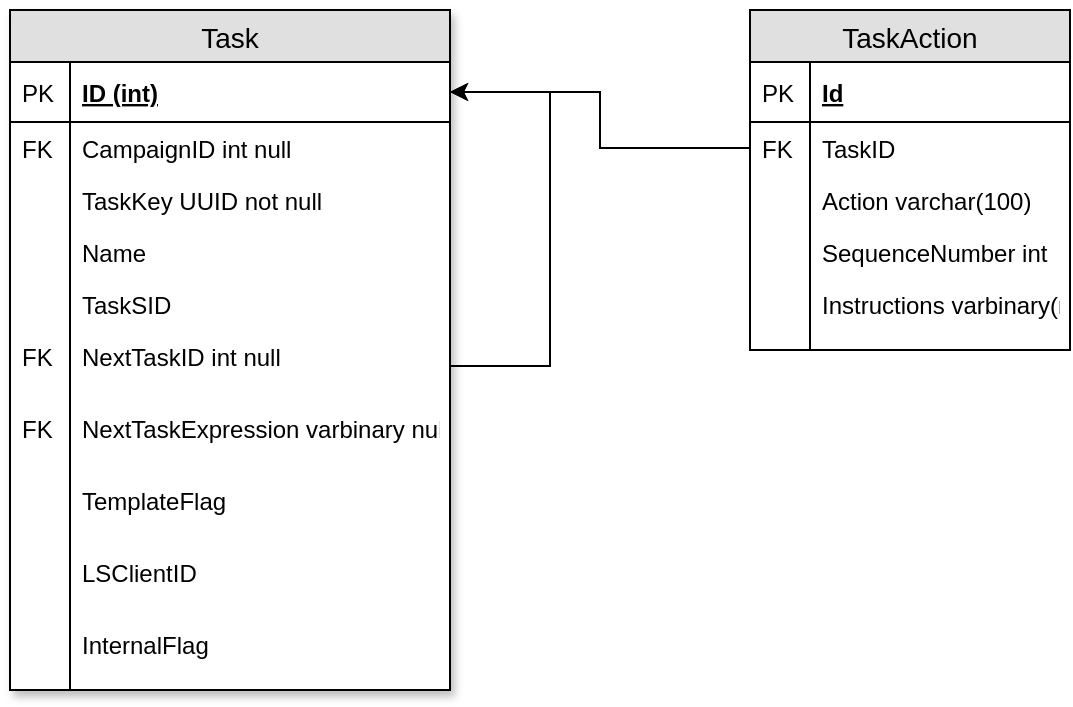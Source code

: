 <mxfile version="11.0.7" type="github"><diagram id="diwR81ZOw-nYrI9yKKtl" name="Page-1"><mxGraphModel dx="1704" dy="1181" grid="1" gridSize="10" guides="1" tooltips="1" connect="1" arrows="1" fold="1" page="1" pageScale="1" pageWidth="1100" pageHeight="850" math="0" shadow="0"><root><mxCell id="0"/><mxCell id="1" parent="0"/><mxCell id="_a_3p84vd4rVCwvMO2JS-1" value="Task" style="swimlane;fontStyle=0;childLayout=stackLayout;horizontal=1;startSize=26;fillColor=#e0e0e0;horizontalStack=0;resizeParent=1;resizeParentMax=0;resizeLast=0;collapsible=1;marginBottom=0;swimlaneFillColor=#ffffff;align=center;fontSize=14;shadow=1;" parent="1" vertex="1"><mxGeometry x="50" y="330" width="220" height="340" as="geometry"/></mxCell><mxCell id="_a_3p84vd4rVCwvMO2JS-2" value="ID (int)" style="shape=partialRectangle;top=0;left=0;right=0;bottom=1;align=left;verticalAlign=middle;fillColor=none;spacingLeft=34;spacingRight=4;overflow=hidden;rotatable=0;points=[[0,0.5],[1,0.5]];portConstraint=eastwest;dropTarget=0;fontStyle=5;fontSize=12;" parent="_a_3p84vd4rVCwvMO2JS-1" vertex="1"><mxGeometry y="26" width="220" height="30" as="geometry"/></mxCell><mxCell id="_a_3p84vd4rVCwvMO2JS-3" value="PK" style="shape=partialRectangle;top=0;left=0;bottom=0;fillColor=none;align=left;verticalAlign=middle;spacingLeft=4;spacingRight=4;overflow=hidden;rotatable=0;points=[];portConstraint=eastwest;part=1;fontSize=12;" parent="_a_3p84vd4rVCwvMO2JS-2" vertex="1" connectable="0"><mxGeometry width="30" height="30" as="geometry"/></mxCell><mxCell id="_a_3p84vd4rVCwvMO2JS-4" value="CampaignID int null" style="shape=partialRectangle;top=0;left=0;right=0;bottom=0;align=left;verticalAlign=top;fillColor=none;spacingLeft=34;spacingRight=4;overflow=hidden;rotatable=0;points=[[0,0.5],[1,0.5]];portConstraint=eastwest;dropTarget=0;fontSize=12;" parent="_a_3p84vd4rVCwvMO2JS-1" vertex="1"><mxGeometry y="56" width="220" height="26" as="geometry"/></mxCell><mxCell id="_a_3p84vd4rVCwvMO2JS-5" value="FK" style="shape=partialRectangle;top=0;left=0;bottom=0;fillColor=none;align=left;verticalAlign=top;spacingLeft=4;spacingRight=4;overflow=hidden;rotatable=0;points=[];portConstraint=eastwest;part=1;fontSize=12;" parent="_a_3p84vd4rVCwvMO2JS-4" vertex="1" connectable="0"><mxGeometry width="30" height="26" as="geometry"/></mxCell><mxCell id="_a_3p84vd4rVCwvMO2JS-53" value="TaskKey UUID not null" style="shape=partialRectangle;top=0;left=0;right=0;bottom=0;align=left;verticalAlign=top;fillColor=none;spacingLeft=34;spacingRight=4;overflow=hidden;rotatable=0;points=[[0,0.5],[1,0.5]];portConstraint=eastwest;dropTarget=0;fontSize=12;" parent="_a_3p84vd4rVCwvMO2JS-1" vertex="1"><mxGeometry y="82" width="220" height="26" as="geometry"/></mxCell><mxCell id="_a_3p84vd4rVCwvMO2JS-54" value="" style="shape=partialRectangle;top=0;left=0;bottom=0;fillColor=none;align=left;verticalAlign=top;spacingLeft=4;spacingRight=4;overflow=hidden;rotatable=0;points=[];portConstraint=eastwest;part=1;fontSize=12;" parent="_a_3p84vd4rVCwvMO2JS-53" vertex="1" connectable="0"><mxGeometry width="30" height="26" as="geometry"/></mxCell><mxCell id="_a_3p84vd4rVCwvMO2JS-6" value="Name" style="shape=partialRectangle;top=0;left=0;right=0;bottom=0;align=left;verticalAlign=top;fillColor=none;spacingLeft=34;spacingRight=4;overflow=hidden;rotatable=0;points=[[0,0.5],[1,0.5]];portConstraint=eastwest;dropTarget=0;fontSize=12;" parent="_a_3p84vd4rVCwvMO2JS-1" vertex="1"><mxGeometry y="108" width="220" height="26" as="geometry"/></mxCell><mxCell id="_a_3p84vd4rVCwvMO2JS-7" value="" style="shape=partialRectangle;top=0;left=0;bottom=0;fillColor=none;align=left;verticalAlign=top;spacingLeft=4;spacingRight=4;overflow=hidden;rotatable=0;points=[];portConstraint=eastwest;part=1;fontSize=12;" parent="_a_3p84vd4rVCwvMO2JS-6" vertex="1" connectable="0"><mxGeometry width="30" height="26" as="geometry"/></mxCell><mxCell id="_a_3p84vd4rVCwvMO2JS-8" value="TaskSID" style="shape=partialRectangle;top=0;left=0;right=0;bottom=0;align=left;verticalAlign=top;fillColor=none;spacingLeft=34;spacingRight=4;overflow=hidden;rotatable=0;points=[[0,0.5],[1,0.5]];portConstraint=eastwest;dropTarget=0;fontSize=12;" parent="_a_3p84vd4rVCwvMO2JS-1" vertex="1"><mxGeometry y="134" width="220" height="26" as="geometry"/></mxCell><mxCell id="_a_3p84vd4rVCwvMO2JS-9" value="" style="shape=partialRectangle;top=0;left=0;bottom=0;fillColor=none;align=left;verticalAlign=top;spacingLeft=4;spacingRight=4;overflow=hidden;rotatable=0;points=[];portConstraint=eastwest;part=1;fontSize=12;" parent="_a_3p84vd4rVCwvMO2JS-8" vertex="1" connectable="0"><mxGeometry width="30" height="26" as="geometry"/></mxCell><mxCell id="_a_3p84vd4rVCwvMO2JS-57" style="edgeStyle=orthogonalEdgeStyle;rounded=0;orthogonalLoop=1;jettySize=auto;html=1;entryX=1;entryY=0.5;entryDx=0;entryDy=0;" parent="_a_3p84vd4rVCwvMO2JS-1" source="_a_3p84vd4rVCwvMO2JS-51" target="_a_3p84vd4rVCwvMO2JS-2" edge="1"><mxGeometry relative="1" as="geometry"><Array as="points"><mxPoint x="270" y="178"/><mxPoint x="270" y="41"/></Array></mxGeometry></mxCell><mxCell id="_a_3p84vd4rVCwvMO2JS-51" value="NextTaskID int null" style="shape=partialRectangle;top=0;left=0;right=0;bottom=0;align=left;verticalAlign=top;fillColor=none;spacingLeft=34;spacingRight=4;overflow=hidden;rotatable=0;points=[[0,0.5],[1,0.5]];portConstraint=eastwest;dropTarget=0;fontSize=12;" parent="_a_3p84vd4rVCwvMO2JS-1" vertex="1"><mxGeometry y="160" width="220" height="36" as="geometry"/></mxCell><mxCell id="_a_3p84vd4rVCwvMO2JS-52" value="FK" style="shape=partialRectangle;top=0;left=0;bottom=0;fillColor=none;align=left;verticalAlign=top;spacingLeft=4;spacingRight=4;overflow=hidden;rotatable=0;points=[];portConstraint=eastwest;part=1;fontSize=12;" parent="_a_3p84vd4rVCwvMO2JS-51" vertex="1" connectable="0"><mxGeometry width="30" height="36" as="geometry"/></mxCell><mxCell id="_a_3p84vd4rVCwvMO2JS-64" value="NextTaskExpression varbinary null" style="shape=partialRectangle;top=0;left=0;right=0;bottom=0;align=left;verticalAlign=top;fillColor=none;spacingLeft=34;spacingRight=4;overflow=hidden;rotatable=0;points=[[0,0.5],[1,0.5]];portConstraint=eastwest;dropTarget=0;fontSize=12;" parent="_a_3p84vd4rVCwvMO2JS-1" vertex="1"><mxGeometry y="196" width="220" height="36" as="geometry"/></mxCell><mxCell id="_a_3p84vd4rVCwvMO2JS-65" value="FK" style="shape=partialRectangle;top=0;left=0;bottom=0;fillColor=none;align=left;verticalAlign=top;spacingLeft=4;spacingRight=4;overflow=hidden;rotatable=0;points=[];portConstraint=eastwest;part=1;fontSize=12;" parent="_a_3p84vd4rVCwvMO2JS-64" vertex="1" connectable="0"><mxGeometry width="30" height="36" as="geometry"/></mxCell><mxCell id="_a_3p84vd4rVCwvMO2JS-58" value="TemplateFlag" style="shape=partialRectangle;top=0;left=0;right=0;bottom=0;align=left;verticalAlign=top;fillColor=none;spacingLeft=34;spacingRight=4;overflow=hidden;rotatable=0;points=[[0,0.5],[1,0.5]];portConstraint=eastwest;dropTarget=0;fontSize=12;" parent="_a_3p84vd4rVCwvMO2JS-1" vertex="1"><mxGeometry y="232" width="220" height="36" as="geometry"/></mxCell><mxCell id="_a_3p84vd4rVCwvMO2JS-59" value="" style="shape=partialRectangle;top=0;left=0;bottom=0;fillColor=none;align=left;verticalAlign=top;spacingLeft=4;spacingRight=4;overflow=hidden;rotatable=0;points=[];portConstraint=eastwest;part=1;fontSize=12;" parent="_a_3p84vd4rVCwvMO2JS-58" vertex="1" connectable="0"><mxGeometry width="30" height="36" as="geometry"/></mxCell><mxCell id="_a_3p84vd4rVCwvMO2JS-60" value="LSClientID" style="shape=partialRectangle;top=0;left=0;right=0;bottom=0;align=left;verticalAlign=top;fillColor=none;spacingLeft=34;spacingRight=4;overflow=hidden;rotatable=0;points=[[0,0.5],[1,0.5]];portConstraint=eastwest;dropTarget=0;fontSize=12;" parent="_a_3p84vd4rVCwvMO2JS-1" vertex="1"><mxGeometry y="268" width="220" height="36" as="geometry"/></mxCell><mxCell id="_a_3p84vd4rVCwvMO2JS-61" value="" style="shape=partialRectangle;top=0;left=0;bottom=0;fillColor=none;align=left;verticalAlign=top;spacingLeft=4;spacingRight=4;overflow=hidden;rotatable=0;points=[];portConstraint=eastwest;part=1;fontSize=12;" parent="_a_3p84vd4rVCwvMO2JS-60" vertex="1" connectable="0"><mxGeometry width="30" height="36" as="geometry"/></mxCell><mxCell id="_a_3p84vd4rVCwvMO2JS-62" value="InternalFlag" style="shape=partialRectangle;top=0;left=0;right=0;bottom=0;align=left;verticalAlign=top;fillColor=none;spacingLeft=34;spacingRight=4;overflow=hidden;rotatable=0;points=[[0,0.5],[1,0.5]];portConstraint=eastwest;dropTarget=0;fontSize=12;" parent="_a_3p84vd4rVCwvMO2JS-1" vertex="1"><mxGeometry y="304" width="220" height="36" as="geometry"/></mxCell><mxCell id="_a_3p84vd4rVCwvMO2JS-63" value="" style="shape=partialRectangle;top=0;left=0;bottom=0;fillColor=none;align=left;verticalAlign=top;spacingLeft=4;spacingRight=4;overflow=hidden;rotatable=0;points=[];portConstraint=eastwest;part=1;fontSize=12;" parent="_a_3p84vd4rVCwvMO2JS-62" vertex="1" connectable="0"><mxGeometry width="30" height="36" as="geometry"/></mxCell><mxCell id="_a_3p84vd4rVCwvMO2JS-19" value="TaskAction" style="swimlane;fontStyle=0;childLayout=stackLayout;horizontal=1;startSize=26;fillColor=#e0e0e0;horizontalStack=0;resizeParent=1;resizeParentMax=0;resizeLast=0;collapsible=1;marginBottom=0;swimlaneFillColor=#ffffff;align=center;fontSize=14;" parent="1" vertex="1"><mxGeometry x="420" y="330" width="160" height="170" as="geometry"/></mxCell><mxCell id="_a_3p84vd4rVCwvMO2JS-20" value="Id" style="shape=partialRectangle;top=0;left=0;right=0;bottom=1;align=left;verticalAlign=middle;fillColor=none;spacingLeft=34;spacingRight=4;overflow=hidden;rotatable=0;points=[[0,0.5],[1,0.5]];portConstraint=eastwest;dropTarget=0;fontStyle=5;fontSize=12;" parent="_a_3p84vd4rVCwvMO2JS-19" vertex="1"><mxGeometry y="26" width="160" height="30" as="geometry"/></mxCell><mxCell id="_a_3p84vd4rVCwvMO2JS-21" value="PK" style="shape=partialRectangle;top=0;left=0;bottom=0;fillColor=none;align=left;verticalAlign=middle;spacingLeft=4;spacingRight=4;overflow=hidden;rotatable=0;points=[];portConstraint=eastwest;part=1;fontSize=12;" parent="_a_3p84vd4rVCwvMO2JS-20" vertex="1" connectable="0"><mxGeometry width="30" height="30" as="geometry"/></mxCell><mxCell id="_a_3p84vd4rVCwvMO2JS-22" value="TaskID" style="shape=partialRectangle;top=0;left=0;right=0;bottom=0;align=left;verticalAlign=top;fillColor=none;spacingLeft=34;spacingRight=4;overflow=hidden;rotatable=0;points=[[0,0.5],[1,0.5]];portConstraint=eastwest;dropTarget=0;fontSize=12;" parent="_a_3p84vd4rVCwvMO2JS-19" vertex="1"><mxGeometry y="56" width="160" height="26" as="geometry"/></mxCell><mxCell id="_a_3p84vd4rVCwvMO2JS-23" value="FK" style="shape=partialRectangle;top=0;left=0;bottom=0;fillColor=none;align=left;verticalAlign=top;spacingLeft=4;spacingRight=4;overflow=hidden;rotatable=0;points=[];portConstraint=eastwest;part=1;fontSize=12;" parent="_a_3p84vd4rVCwvMO2JS-22" vertex="1" connectable="0"><mxGeometry width="30" height="26" as="geometry"/></mxCell><mxCell id="_a_3p84vd4rVCwvMO2JS-24" value="Action varchar(100)" style="shape=partialRectangle;top=0;left=0;right=0;bottom=0;align=left;verticalAlign=top;fillColor=none;spacingLeft=34;spacingRight=4;overflow=hidden;rotatable=0;points=[[0,0.5],[1,0.5]];portConstraint=eastwest;dropTarget=0;fontSize=12;" parent="_a_3p84vd4rVCwvMO2JS-19" vertex="1"><mxGeometry y="82" width="160" height="26" as="geometry"/></mxCell><mxCell id="_a_3p84vd4rVCwvMO2JS-25" value="" style="shape=partialRectangle;top=0;left=0;bottom=0;fillColor=none;align=left;verticalAlign=top;spacingLeft=4;spacingRight=4;overflow=hidden;rotatable=0;points=[];portConstraint=eastwest;part=1;fontSize=12;" parent="_a_3p84vd4rVCwvMO2JS-24" vertex="1" connectable="0"><mxGeometry width="30" height="26" as="geometry"/></mxCell><mxCell id="_a_3p84vd4rVCwvMO2JS-26" value="SequenceNumber int" style="shape=partialRectangle;top=0;left=0;right=0;bottom=0;align=left;verticalAlign=top;fillColor=none;spacingLeft=34;spacingRight=4;overflow=hidden;rotatable=0;points=[[0,0.5],[1,0.5]];portConstraint=eastwest;dropTarget=0;fontSize=12;" parent="_a_3p84vd4rVCwvMO2JS-19" vertex="1"><mxGeometry y="108" width="160" height="26" as="geometry"/></mxCell><mxCell id="_a_3p84vd4rVCwvMO2JS-27" value="" style="shape=partialRectangle;top=0;left=0;bottom=0;fillColor=none;align=left;verticalAlign=top;spacingLeft=4;spacingRight=4;overflow=hidden;rotatable=0;points=[];portConstraint=eastwest;part=1;fontSize=12;" parent="_a_3p84vd4rVCwvMO2JS-26" vertex="1" connectable="0"><mxGeometry width="30" height="26" as="geometry"/></mxCell><mxCell id="_a_3p84vd4rVCwvMO2JS-55" value="Instructions varbinary(max)" style="shape=partialRectangle;top=0;left=0;right=0;bottom=0;align=left;verticalAlign=top;fillColor=none;spacingLeft=34;spacingRight=4;overflow=hidden;rotatable=0;points=[[0,0.5],[1,0.5]];portConstraint=eastwest;dropTarget=0;fontSize=12;" parent="_a_3p84vd4rVCwvMO2JS-19" vertex="1"><mxGeometry y="134" width="160" height="26" as="geometry"/></mxCell><mxCell id="_a_3p84vd4rVCwvMO2JS-56" value="" style="shape=partialRectangle;top=0;left=0;bottom=0;fillColor=none;align=left;verticalAlign=top;spacingLeft=4;spacingRight=4;overflow=hidden;rotatable=0;points=[];portConstraint=eastwest;part=1;fontSize=12;" parent="_a_3p84vd4rVCwvMO2JS-55" vertex="1" connectable="0"><mxGeometry width="30" height="26" as="geometry"/></mxCell><mxCell id="_a_3p84vd4rVCwvMO2JS-28" value="" style="shape=partialRectangle;top=0;left=0;right=0;bottom=0;align=left;verticalAlign=top;fillColor=none;spacingLeft=34;spacingRight=4;overflow=hidden;rotatable=0;points=[[0,0.5],[1,0.5]];portConstraint=eastwest;dropTarget=0;fontSize=12;" parent="_a_3p84vd4rVCwvMO2JS-19" vertex="1"><mxGeometry y="160" width="160" height="10" as="geometry"/></mxCell><mxCell id="_a_3p84vd4rVCwvMO2JS-29" value="" style="shape=partialRectangle;top=0;left=0;bottom=0;fillColor=none;align=left;verticalAlign=top;spacingLeft=4;spacingRight=4;overflow=hidden;rotatable=0;points=[];portConstraint=eastwest;part=1;fontSize=12;" parent="_a_3p84vd4rVCwvMO2JS-28" vertex="1" connectable="0"><mxGeometry width="30" height="10" as="geometry"/></mxCell><mxCell id="_a_3p84vd4rVCwvMO2JS-44" style="edgeStyle=orthogonalEdgeStyle;rounded=0;orthogonalLoop=1;jettySize=auto;html=1;" parent="1" source="_a_3p84vd4rVCwvMO2JS-22" target="_a_3p84vd4rVCwvMO2JS-2" edge="1"><mxGeometry relative="1" as="geometry"/></mxCell></root></mxGraphModel></diagram></mxfile>